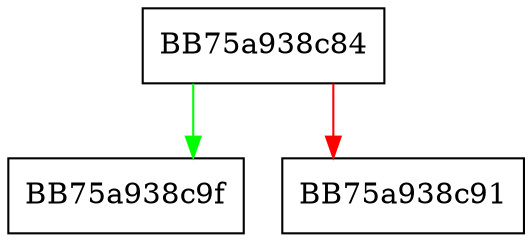 digraph push_back {
  node [shape="box"];
  graph [splines=ortho];
  BB75a938c84 -> BB75a938c9f [color="green"];
  BB75a938c84 -> BB75a938c91 [color="red"];
}